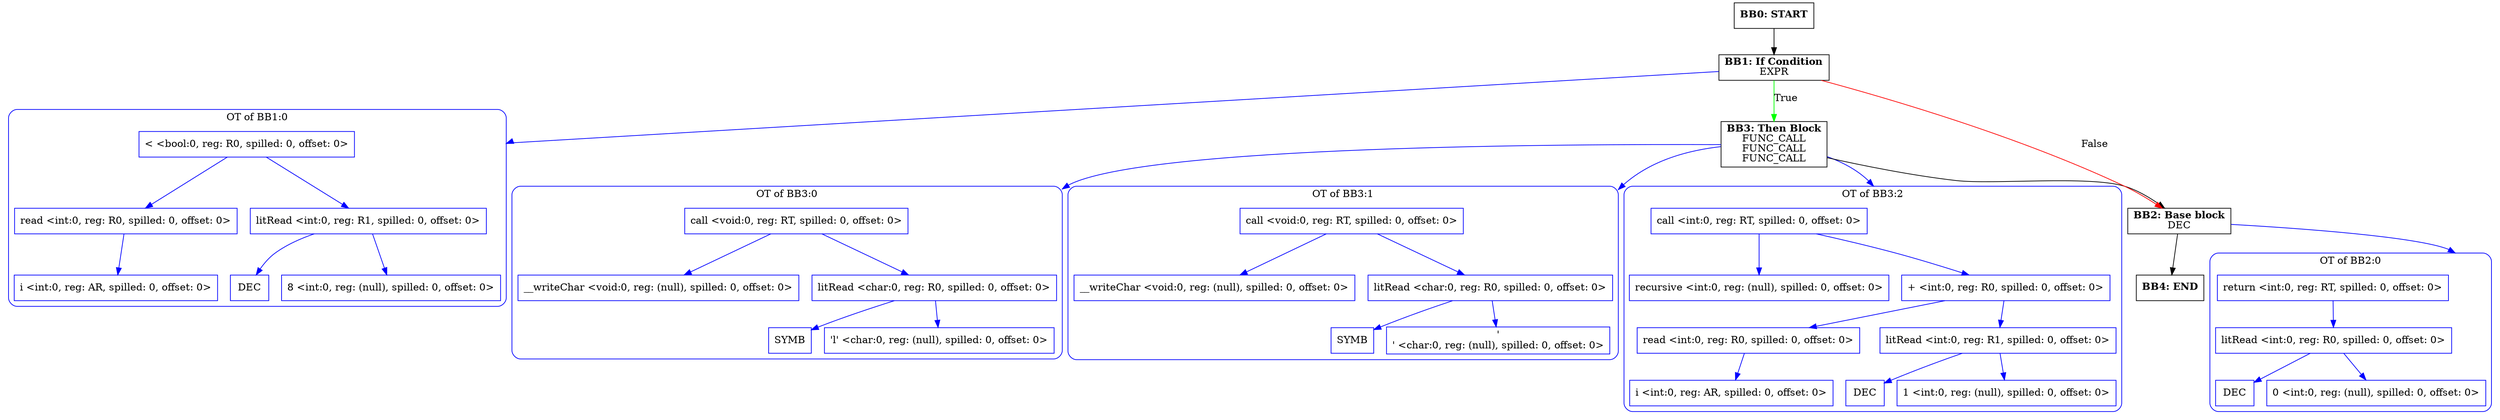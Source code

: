 digraph CFG {
    compound=true;
    graph [splines=true];
    node [shape=rectangle];

    BB4 [label=<<B>BB4: END</B><BR ALIGN="CENTER"/>>];
    BB3 [label=<<B>BB3: Then Block</B><BR ALIGN="CENTER"/>FUNC_CALL<BR ALIGN="CENTER"/>FUNC_CALL<BR ALIGN="CENTER"/>FUNC_CALL<BR ALIGN="CENTER"/>>];
    subgraph cluster_instruction0 {
        label = "OT of BB3:0";
        style=rounded;
        color=blue;
        entry0 [shape=point, style=invis];
        node0 [label="call <void:0, reg: RT, spilled: 0, offset: 0>", color=blue];
        node1 [label="__writeChar <void:0, reg: (null), spilled: 0, offset: 0>", color=blue];
        node0 -> node1[color=blue];
        node2 [label="litRead <char:0, reg: R0, spilled: 0, offset: 0>", color=blue];
        node3 [label="SYMB", color=blue];
        node2 -> node3[color=blue];
        node4 [label="'l' <char:0, reg: (null), spilled: 0, offset: 0>", color=blue];
        node2 -> node4[color=blue];
        node0 -> node2[color=blue];
    }
    BB3 -> entry0 [lhead=cluster_instruction0, color=blue];
    subgraph cluster_instruction1 {
        label = "OT of BB3:1";
        style=rounded;
        color=blue;
        entry1 [shape=point, style=invis];
        node5 [label="call <void:0, reg: RT, spilled: 0, offset: 0>", color=blue];
        node6 [label="__writeChar <void:0, reg: (null), spilled: 0, offset: 0>", color=blue];
        node5 -> node6[color=blue];
        node7 [label="litRead <char:0, reg: R0, spilled: 0, offset: 0>", color=blue];
        node8 [label="SYMB", color=blue];
        node7 -> node8[color=blue];
        node9 [label="'\n' <char:0, reg: (null), spilled: 0, offset: 0>", color=blue];
        node7 -> node9[color=blue];
        node5 -> node7[color=blue];
    }
    BB3 -> entry1 [lhead=cluster_instruction1, color=blue];
    subgraph cluster_instruction2 {
        label = "OT of BB3:2";
        style=rounded;
        color=blue;
        entry2 [shape=point, style=invis];
        node10 [label="call <int:0, reg: RT, spilled: 0, offset: 0>", color=blue];
        node11 [label="recursive <int:0, reg: (null), spilled: 0, offset: 0>", color=blue];
        node10 -> node11[color=blue];
        node12 [label="+ <int:0, reg: R0, spilled: 0, offset: 0>", color=blue];
        node13 [label="read <int:0, reg: R0, spilled: 0, offset: 0>", color=blue];
        node14 [label="i <int:0, reg: AR, spilled: 0, offset: 0>", color=blue];
        node13 -> node14[color=blue];
        node12 -> node13[color=blue];
        node15 [label="litRead <int:0, reg: R1, spilled: 0, offset: 0>", color=blue];
        node16 [label="DEC", color=blue];
        node15 -> node16[color=blue];
        node17 [label="1 <int:0, reg: (null), spilled: 0, offset: 0>", color=blue];
        node15 -> node17[color=blue];
        node12 -> node15[color=blue];
        node10 -> node12[color=blue];
    }
    BB3 -> entry2 [lhead=cluster_instruction2, color=blue];
    BB2 [label=<<B>BB2: Base block</B><BR ALIGN="CENTER"/>DEC<BR ALIGN="CENTER"/>>];
    subgraph cluster_instruction3 {
        label = "OT of BB2:0";
        style=rounded;
        color=blue;
        entry3 [shape=point, style=invis];
        node18 [label="return <int:0, reg: RT, spilled: 0, offset: 0>", color=blue];
        node19 [label="litRead <int:0, reg: R0, spilled: 0, offset: 0>", color=blue];
        node20 [label="DEC", color=blue];
        node19 -> node20[color=blue];
        node21 [label="0 <int:0, reg: (null), spilled: 0, offset: 0>", color=blue];
        node19 -> node21[color=blue];
        node18 -> node19[color=blue];
    }
    BB2 -> entry3 [lhead=cluster_instruction3, color=blue];
    BB1 [label=<<B>BB1: If Condition</B><BR ALIGN="CENTER"/>EXPR<BR ALIGN="CENTER"/>>];
    subgraph cluster_instruction4 {
        label = "OT of BB1:0";
        style=rounded;
        color=blue;
        entry4 [shape=point, style=invis];
        node22 [label="&lt; <bool:0, reg: R0, spilled: 0, offset: 0>", color=blue];
        node23 [label="read <int:0, reg: R0, spilled: 0, offset: 0>", color=blue];
        node24 [label="i <int:0, reg: AR, spilled: 0, offset: 0>", color=blue];
        node23 -> node24[color=blue];
        node22 -> node23[color=blue];
        node25 [label="litRead <int:0, reg: R1, spilled: 0, offset: 0>", color=blue];
        node26 [label="DEC", color=blue];
        node25 -> node26[color=blue];
        node27 [label="8 <int:0, reg: (null), spilled: 0, offset: 0>", color=blue];
        node25 -> node27[color=blue];
        node22 -> node25[color=blue];
    }
    BB1 -> entry4 [lhead=cluster_instruction4, color=blue];
    BB0 [label=<<B>BB0: START</B><BR ALIGN="CENTER"/>>];

    BB3 -> BB2;
    BB2 -> BB4;
    BB1 -> BB2 [label="False", color=red];
    BB1 -> BB3 [label="True", color=green];
    BB0 -> BB1;
}
